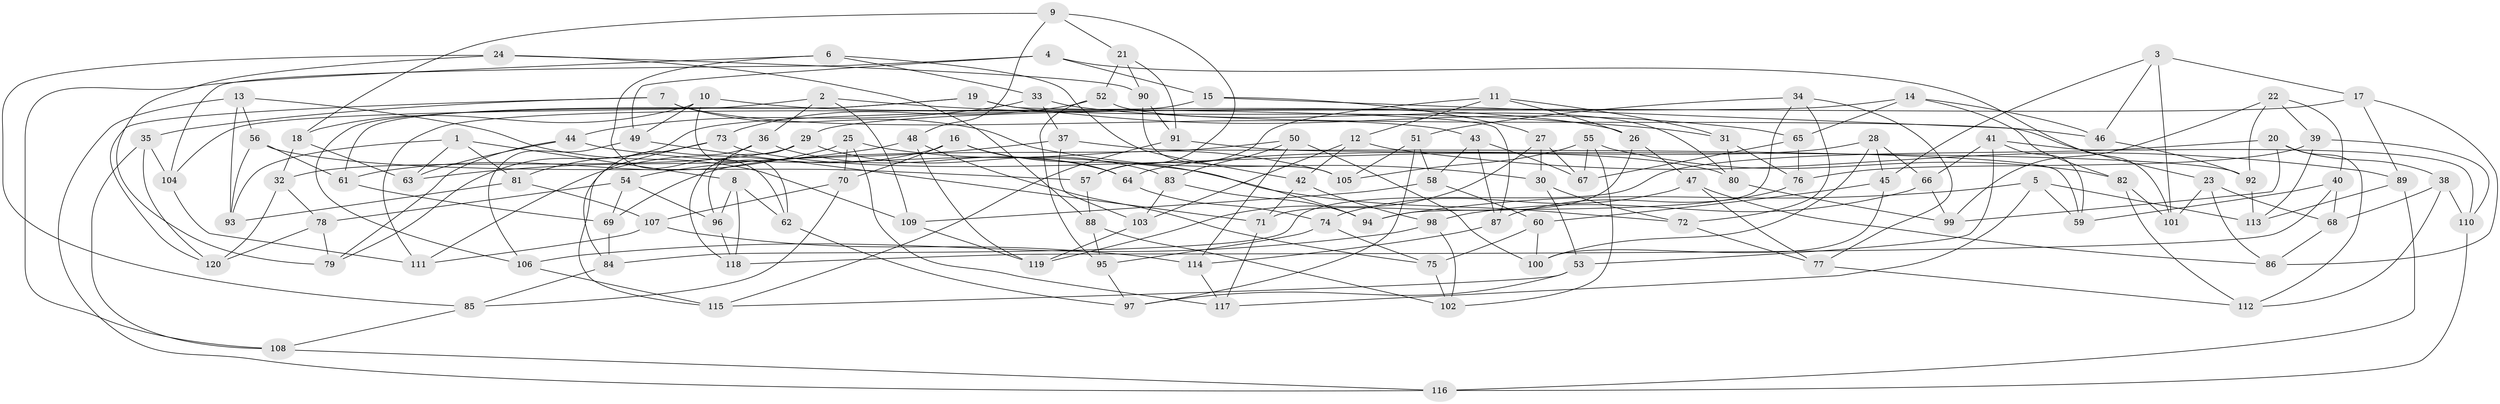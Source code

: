 // Generated by graph-tools (version 1.1) at 2025/50/03/09/25 03:50:46]
// undirected, 120 vertices, 240 edges
graph export_dot {
graph [start="1"]
  node [color=gray90,style=filled];
  1;
  2;
  3;
  4;
  5;
  6;
  7;
  8;
  9;
  10;
  11;
  12;
  13;
  14;
  15;
  16;
  17;
  18;
  19;
  20;
  21;
  22;
  23;
  24;
  25;
  26;
  27;
  28;
  29;
  30;
  31;
  32;
  33;
  34;
  35;
  36;
  37;
  38;
  39;
  40;
  41;
  42;
  43;
  44;
  45;
  46;
  47;
  48;
  49;
  50;
  51;
  52;
  53;
  54;
  55;
  56;
  57;
  58;
  59;
  60;
  61;
  62;
  63;
  64;
  65;
  66;
  67;
  68;
  69;
  70;
  71;
  72;
  73;
  74;
  75;
  76;
  77;
  78;
  79;
  80;
  81;
  82;
  83;
  84;
  85;
  86;
  87;
  88;
  89;
  90;
  91;
  92;
  93;
  94;
  95;
  96;
  97;
  98;
  99;
  100;
  101;
  102;
  103;
  104;
  105;
  106;
  107;
  108;
  109;
  110;
  111;
  112;
  113;
  114;
  115;
  116;
  117;
  118;
  119;
  120;
  1 -- 63;
  1 -- 81;
  1 -- 93;
  1 -- 8;
  2 -- 109;
  2 -- 104;
  2 -- 31;
  2 -- 36;
  3 -- 101;
  3 -- 46;
  3 -- 45;
  3 -- 17;
  4 -- 104;
  4 -- 15;
  4 -- 49;
  4 -- 101;
  5 -- 117;
  5 -- 113;
  5 -- 94;
  5 -- 59;
  6 -- 62;
  6 -- 42;
  6 -- 33;
  6 -- 108;
  7 -- 35;
  7 -- 43;
  7 -- 120;
  7 -- 30;
  8 -- 96;
  8 -- 62;
  8 -- 118;
  9 -- 18;
  9 -- 57;
  9 -- 21;
  9 -- 48;
  10 -- 49;
  10 -- 62;
  10 -- 18;
  10 -- 26;
  11 -- 31;
  11 -- 26;
  11 -- 12;
  11 -- 57;
  12 -- 103;
  12 -- 89;
  12 -- 42;
  13 -- 116;
  13 -- 56;
  13 -- 109;
  13 -- 93;
  14 -- 79;
  14 -- 46;
  14 -- 82;
  14 -- 65;
  15 -- 27;
  15 -- 23;
  15 -- 111;
  16 -- 64;
  16 -- 70;
  16 -- 111;
  16 -- 94;
  17 -- 29;
  17 -- 86;
  17 -- 89;
  18 -- 32;
  18 -- 63;
  19 -- 65;
  19 -- 87;
  19 -- 61;
  19 -- 106;
  20 -- 112;
  20 -- 38;
  20 -- 99;
  20 -- 84;
  21 -- 90;
  21 -- 91;
  21 -- 52;
  22 -- 92;
  22 -- 39;
  22 -- 99;
  22 -- 40;
  23 -- 68;
  23 -- 86;
  23 -- 101;
  24 -- 90;
  24 -- 85;
  24 -- 88;
  24 -- 79;
  25 -- 117;
  25 -- 105;
  25 -- 61;
  25 -- 70;
  26 -- 71;
  26 -- 47;
  27 -- 30;
  27 -- 67;
  27 -- 119;
  28 -- 100;
  28 -- 45;
  28 -- 64;
  28 -- 66;
  29 -- 32;
  29 -- 83;
  29 -- 96;
  30 -- 53;
  30 -- 72;
  31 -- 80;
  31 -- 76;
  32 -- 120;
  32 -- 78;
  33 -- 46;
  33 -- 37;
  33 -- 44;
  34 -- 51;
  34 -- 94;
  34 -- 77;
  34 -- 72;
  35 -- 104;
  35 -- 108;
  35 -- 120;
  36 -- 118;
  36 -- 115;
  36 -- 64;
  37 -- 59;
  37 -- 103;
  37 -- 54;
  38 -- 110;
  38 -- 68;
  38 -- 112;
  39 -- 110;
  39 -- 113;
  39 -- 76;
  40 -- 118;
  40 -- 68;
  40 -- 59;
  41 -- 110;
  41 -- 66;
  41 -- 53;
  41 -- 59;
  42 -- 71;
  42 -- 98;
  43 -- 67;
  43 -- 87;
  43 -- 58;
  44 -- 79;
  44 -- 63;
  44 -- 72;
  45 -- 100;
  45 -- 60;
  46 -- 92;
  47 -- 86;
  47 -- 74;
  47 -- 77;
  48 -- 63;
  48 -- 75;
  48 -- 119;
  49 -- 71;
  49 -- 106;
  50 -- 114;
  50 -- 83;
  50 -- 100;
  50 -- 69;
  51 -- 105;
  51 -- 97;
  51 -- 58;
  52 -- 80;
  52 -- 95;
  52 -- 73;
  53 -- 97;
  53 -- 115;
  54 -- 78;
  54 -- 96;
  54 -- 69;
  55 -- 82;
  55 -- 105;
  55 -- 67;
  55 -- 102;
  56 -- 93;
  56 -- 57;
  56 -- 61;
  57 -- 88;
  58 -- 60;
  58 -- 109;
  60 -- 100;
  60 -- 75;
  61 -- 69;
  62 -- 97;
  64 -- 74;
  65 -- 76;
  65 -- 67;
  66 -- 99;
  66 -- 98;
  68 -- 86;
  69 -- 84;
  70 -- 85;
  70 -- 107;
  71 -- 117;
  72 -- 77;
  73 -- 84;
  73 -- 81;
  73 -- 80;
  74 -- 95;
  74 -- 75;
  75 -- 102;
  76 -- 87;
  77 -- 112;
  78 -- 79;
  78 -- 120;
  80 -- 99;
  81 -- 107;
  81 -- 93;
  82 -- 101;
  82 -- 112;
  83 -- 103;
  83 -- 94;
  84 -- 85;
  85 -- 108;
  87 -- 114;
  88 -- 95;
  88 -- 102;
  89 -- 116;
  89 -- 113;
  90 -- 91;
  90 -- 105;
  91 -- 115;
  91 -- 92;
  92 -- 113;
  95 -- 97;
  96 -- 118;
  98 -- 102;
  98 -- 106;
  103 -- 119;
  104 -- 111;
  106 -- 115;
  107 -- 111;
  107 -- 114;
  108 -- 116;
  109 -- 119;
  110 -- 116;
  114 -- 117;
}
